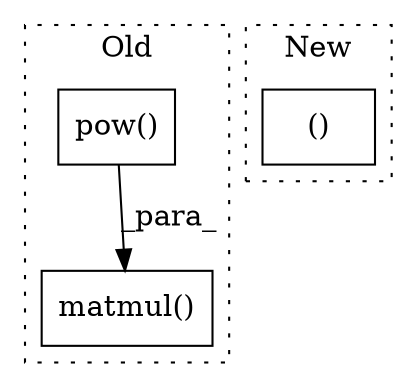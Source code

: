 digraph G {
subgraph cluster0 {
1 [label="pow()" a="75" s="4508,4525" l="7,1" shape="box"];
3 [label="matmul()" a="75" s="5524,5546" l="10,1" shape="box"];
label = "Old";
style="dotted";
}
subgraph cluster1 {
2 [label="()" a="54" s="5174" l="0" shape="box"];
label = "New";
style="dotted";
}
1 -> 3 [label="_para_"];
}